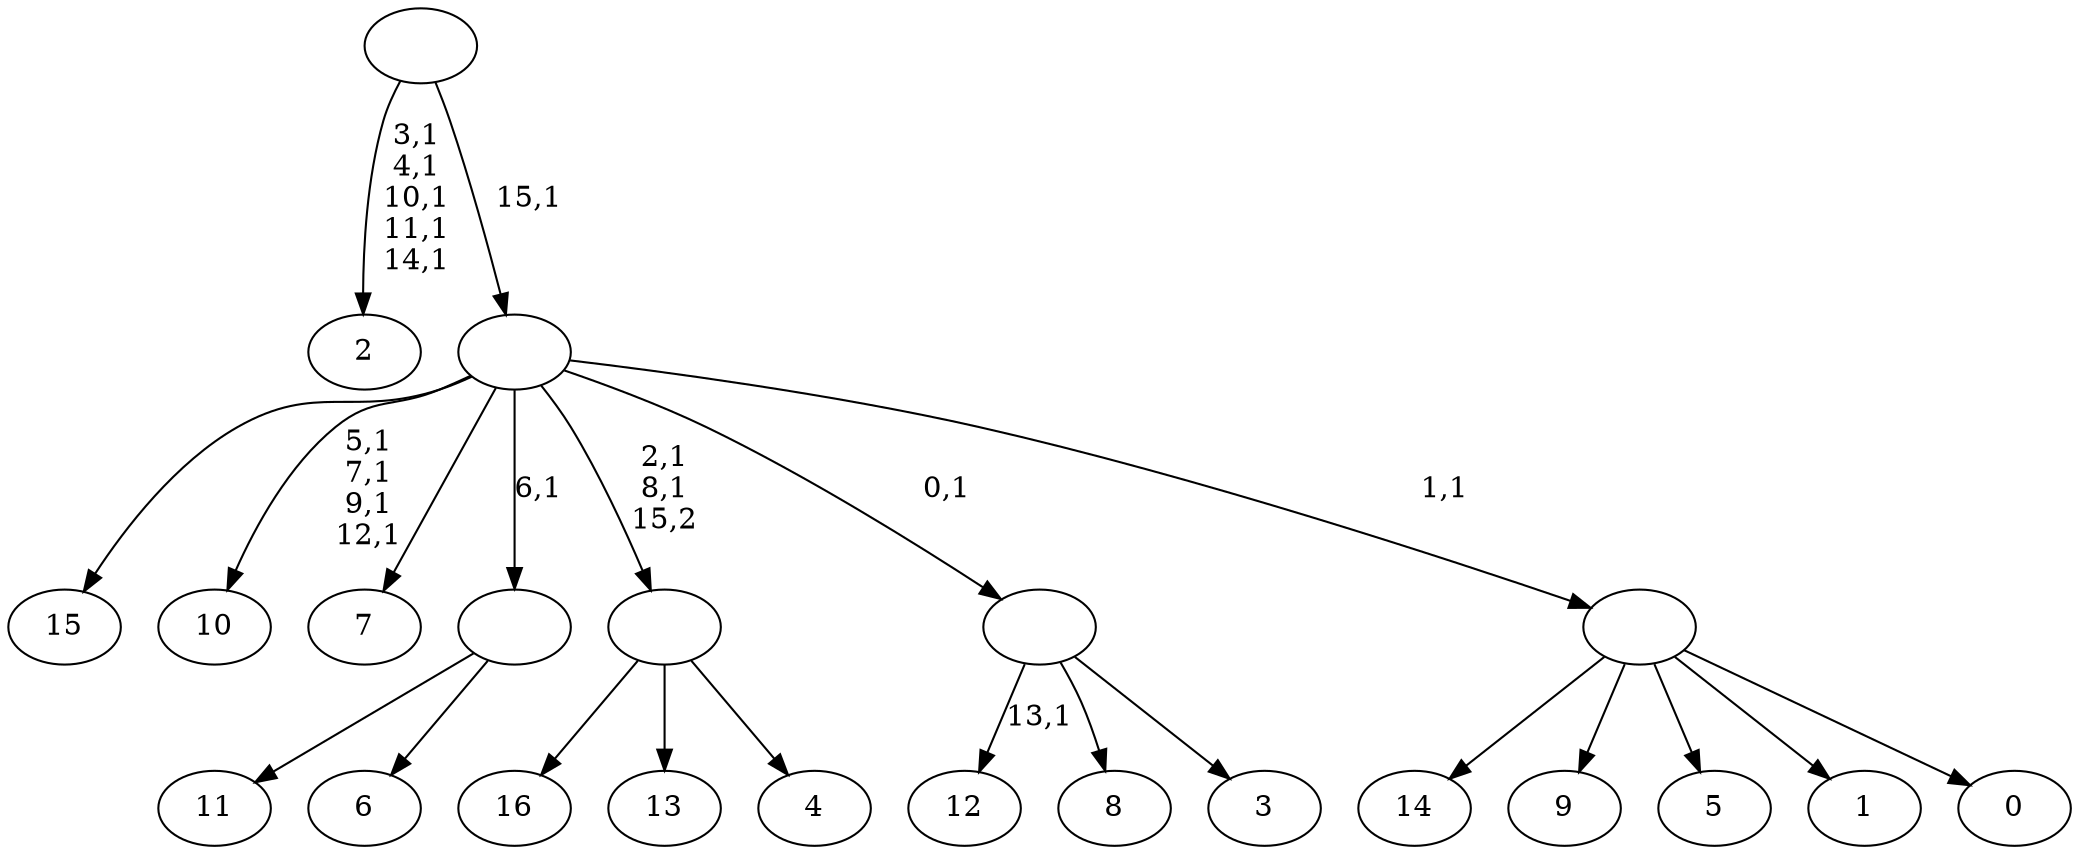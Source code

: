 digraph T {
	33 [label="16"]
	32 [label="15"]
	31 [label="14"]
	30 [label="13"]
	29 [label="12"]
	27 [label="11"]
	26 [label="10"]
	21 [label="9"]
	20 [label="8"]
	19 [label="7"]
	18 [label="6"]
	17 [label=""]
	16 [label="5"]
	15 [label="4"]
	14 [label=""]
	12 [label="3"]
	11 [label=""]
	10 [label="2"]
	4 [label="1"]
	3 [label="0"]
	2 [label=""]
	1 [label=""]
	0 [label=""]
	17 -> 27 [label=""]
	17 -> 18 [label=""]
	14 -> 33 [label=""]
	14 -> 30 [label=""]
	14 -> 15 [label=""]
	11 -> 29 [label="13,1"]
	11 -> 20 [label=""]
	11 -> 12 [label=""]
	2 -> 31 [label=""]
	2 -> 21 [label=""]
	2 -> 16 [label=""]
	2 -> 4 [label=""]
	2 -> 3 [label=""]
	1 -> 14 [label="2,1\n8,1\n15,2"]
	1 -> 26 [label="5,1\n7,1\n9,1\n12,1"]
	1 -> 32 [label=""]
	1 -> 19 [label=""]
	1 -> 17 [label="6,1"]
	1 -> 11 [label="0,1"]
	1 -> 2 [label="1,1"]
	0 -> 10 [label="3,1\n4,1\n10,1\n11,1\n14,1"]
	0 -> 1 [label="15,1"]
}
